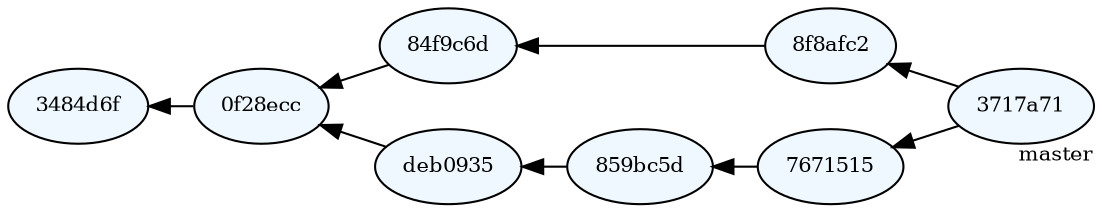 digraph branch 
{
  rankdir=LR
  ranksep=0.3
  nodesep=0.3
  node [fontsize=10, style=filled]
  edge [dir = "back"]
  c2 [label = "3484d6f", fillcolor=aliceblue]
  c3 [label = "0f28ecc", fillcolor=aliceblue]
  c4 [label = "84f9c6d", fillcolor=aliceblue]
  c5 [label = "8f8afc2", fillcolor=aliceblue]
  c6 [label = "deb0935", fillcolor=aliceblue]
  c7 [label = "859bc5d", fillcolor=aliceblue]
  c8 [label = "7671515", fillcolor=aliceblue]
  c9 [label = "3717a71", xlabel="master", fillcolor=aliceblue]


  c2 -> c3 -> c4 -> c5 -> c9
  c3 -> c6 -> c7  -> c8 -> c9
}